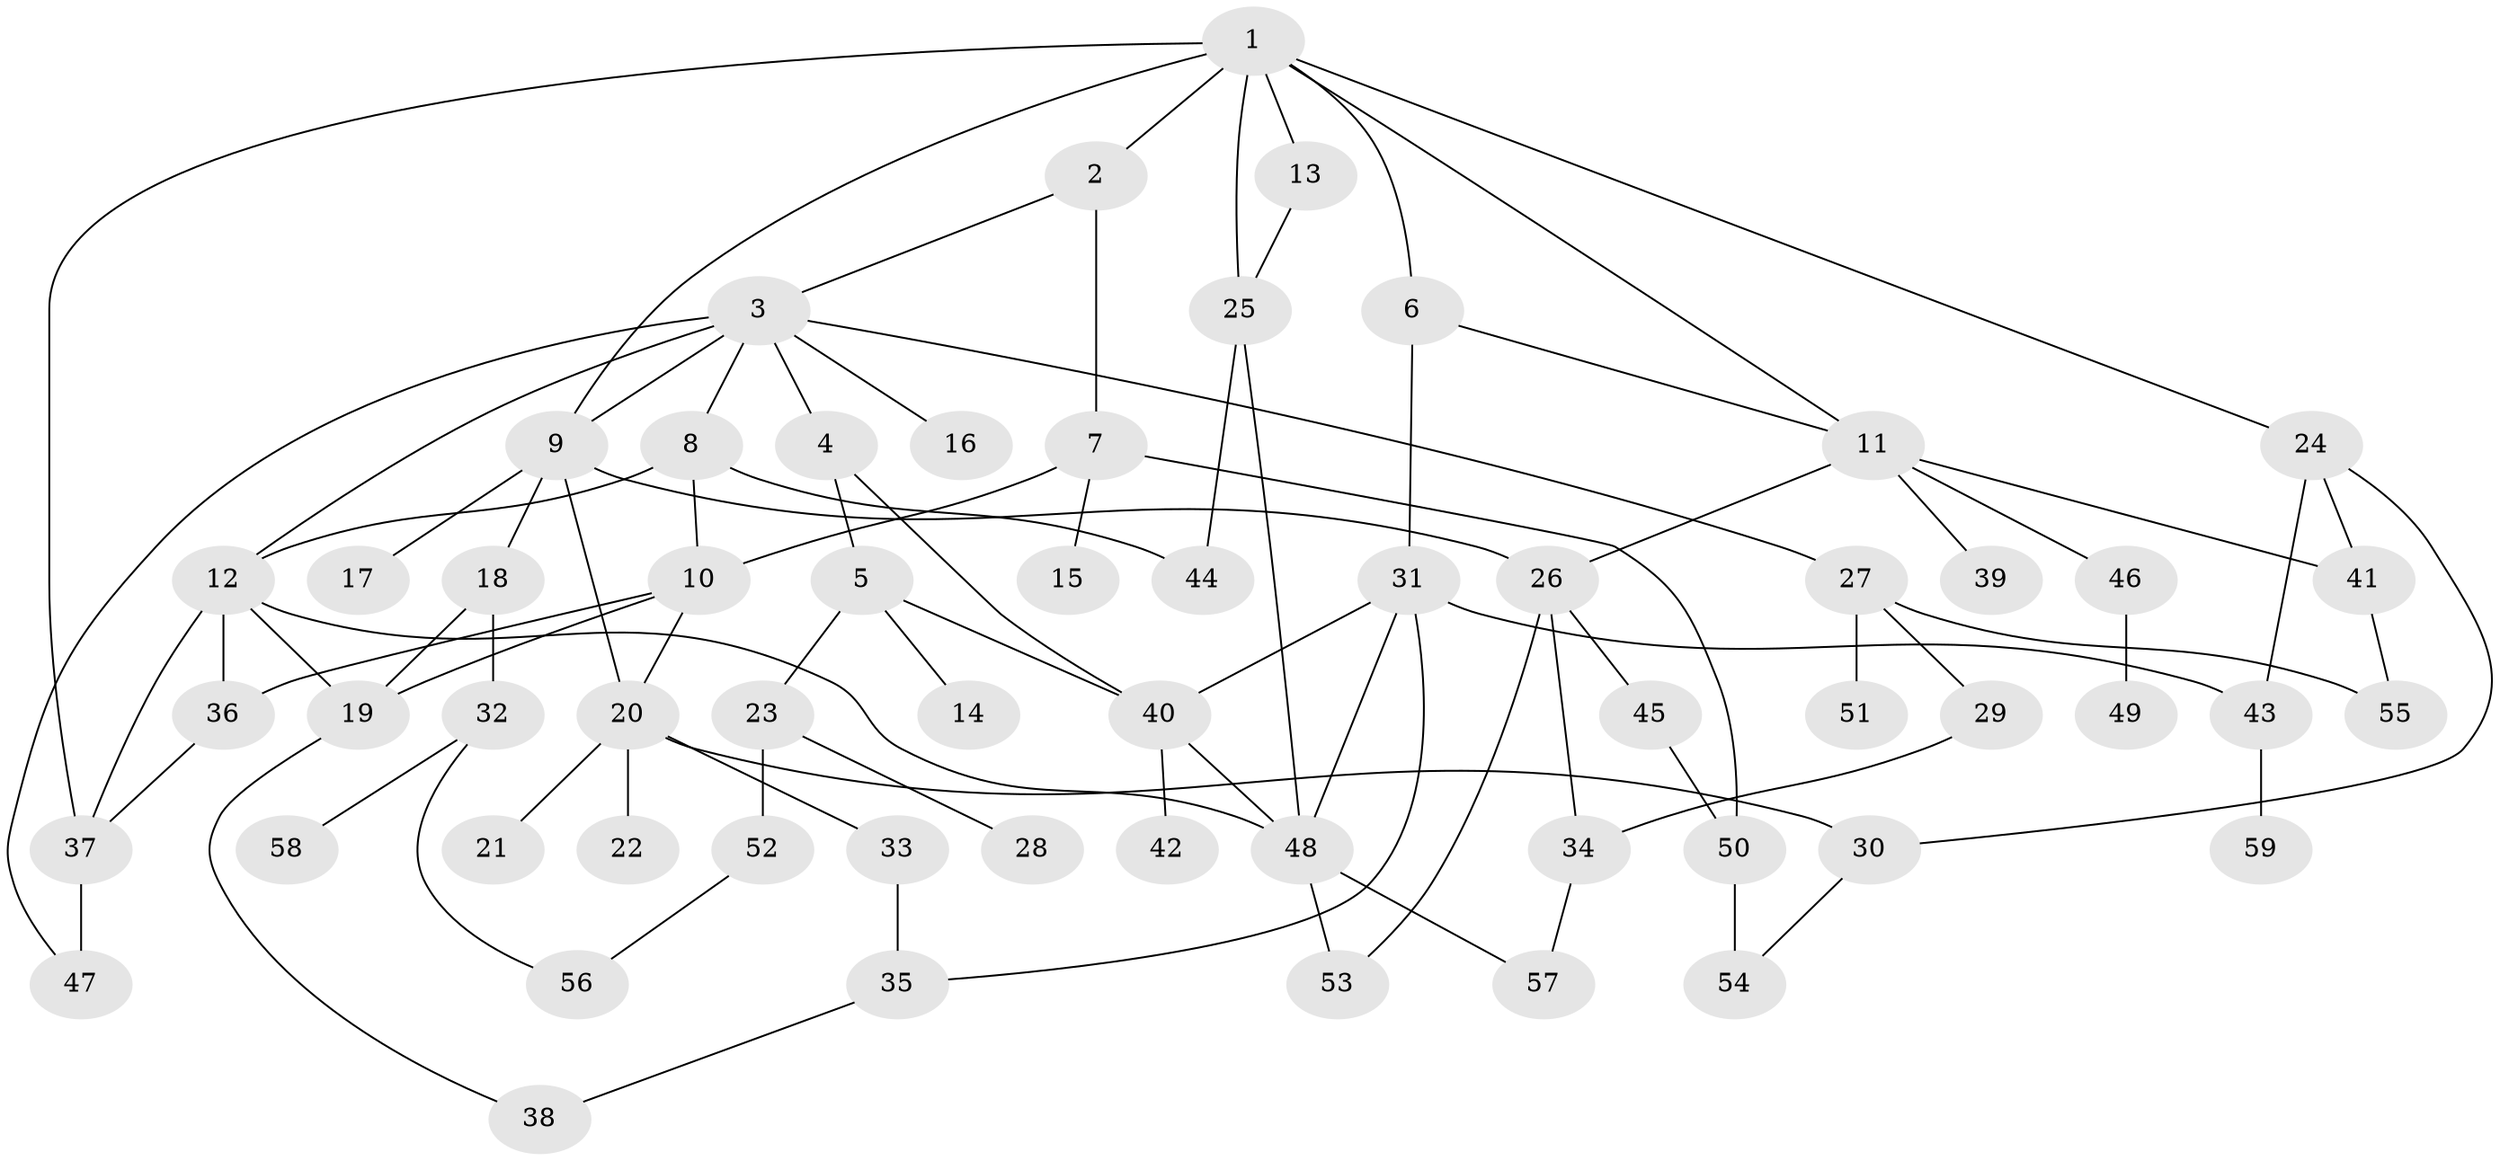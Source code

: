 // original degree distribution, {6: 0.0423728813559322, 3: 0.1694915254237288, 9: 0.00847457627118644, 4: 0.11016949152542373, 5: 0.059322033898305086, 2: 0.3305084745762712, 1: 0.2711864406779661, 8: 0.00847457627118644}
// Generated by graph-tools (version 1.1) at 2025/34/03/09/25 02:34:13]
// undirected, 59 vertices, 89 edges
graph export_dot {
graph [start="1"]
  node [color=gray90,style=filled];
  1;
  2;
  3;
  4;
  5;
  6;
  7;
  8;
  9;
  10;
  11;
  12;
  13;
  14;
  15;
  16;
  17;
  18;
  19;
  20;
  21;
  22;
  23;
  24;
  25;
  26;
  27;
  28;
  29;
  30;
  31;
  32;
  33;
  34;
  35;
  36;
  37;
  38;
  39;
  40;
  41;
  42;
  43;
  44;
  45;
  46;
  47;
  48;
  49;
  50;
  51;
  52;
  53;
  54;
  55;
  56;
  57;
  58;
  59;
  1 -- 2 [weight=1.0];
  1 -- 6 [weight=1.0];
  1 -- 9 [weight=1.0];
  1 -- 11 [weight=1.0];
  1 -- 13 [weight=1.0];
  1 -- 24 [weight=1.0];
  1 -- 25 [weight=1.0];
  1 -- 37 [weight=1.0];
  2 -- 3 [weight=1.0];
  2 -- 7 [weight=1.0];
  3 -- 4 [weight=1.0];
  3 -- 8 [weight=1.0];
  3 -- 9 [weight=1.0];
  3 -- 12 [weight=1.0];
  3 -- 16 [weight=1.0];
  3 -- 27 [weight=1.0];
  3 -- 47 [weight=1.0];
  4 -- 5 [weight=1.0];
  4 -- 40 [weight=1.0];
  5 -- 14 [weight=3.0];
  5 -- 23 [weight=1.0];
  5 -- 40 [weight=1.0];
  6 -- 11 [weight=1.0];
  6 -- 31 [weight=1.0];
  7 -- 10 [weight=1.0];
  7 -- 15 [weight=1.0];
  7 -- 50 [weight=2.0];
  8 -- 10 [weight=1.0];
  8 -- 12 [weight=1.0];
  8 -- 44 [weight=1.0];
  9 -- 17 [weight=1.0];
  9 -- 18 [weight=1.0];
  9 -- 20 [weight=1.0];
  9 -- 26 [weight=1.0];
  10 -- 19 [weight=1.0];
  10 -- 20 [weight=1.0];
  10 -- 36 [weight=1.0];
  11 -- 26 [weight=1.0];
  11 -- 39 [weight=1.0];
  11 -- 41 [weight=1.0];
  11 -- 46 [weight=1.0];
  12 -- 19 [weight=1.0];
  12 -- 36 [weight=2.0];
  12 -- 37 [weight=1.0];
  12 -- 48 [weight=1.0];
  13 -- 25 [weight=1.0];
  18 -- 19 [weight=1.0];
  18 -- 32 [weight=1.0];
  19 -- 38 [weight=1.0];
  20 -- 21 [weight=1.0];
  20 -- 22 [weight=1.0];
  20 -- 30 [weight=2.0];
  20 -- 33 [weight=1.0];
  23 -- 28 [weight=1.0];
  23 -- 52 [weight=1.0];
  24 -- 30 [weight=1.0];
  24 -- 41 [weight=1.0];
  24 -- 43 [weight=1.0];
  25 -- 44 [weight=1.0];
  25 -- 48 [weight=1.0];
  26 -- 34 [weight=1.0];
  26 -- 45 [weight=1.0];
  26 -- 53 [weight=1.0];
  27 -- 29 [weight=1.0];
  27 -- 51 [weight=1.0];
  27 -- 55 [weight=1.0];
  29 -- 34 [weight=1.0];
  30 -- 54 [weight=1.0];
  31 -- 35 [weight=1.0];
  31 -- 40 [weight=1.0];
  31 -- 43 [weight=1.0];
  31 -- 48 [weight=1.0];
  32 -- 56 [weight=1.0];
  32 -- 58 [weight=1.0];
  33 -- 35 [weight=1.0];
  34 -- 57 [weight=1.0];
  35 -- 38 [weight=1.0];
  36 -- 37 [weight=1.0];
  37 -- 47 [weight=2.0];
  40 -- 42 [weight=3.0];
  40 -- 48 [weight=1.0];
  41 -- 55 [weight=1.0];
  43 -- 59 [weight=1.0];
  45 -- 50 [weight=1.0];
  46 -- 49 [weight=1.0];
  48 -- 53 [weight=1.0];
  48 -- 57 [weight=1.0];
  50 -- 54 [weight=2.0];
  52 -- 56 [weight=1.0];
}
